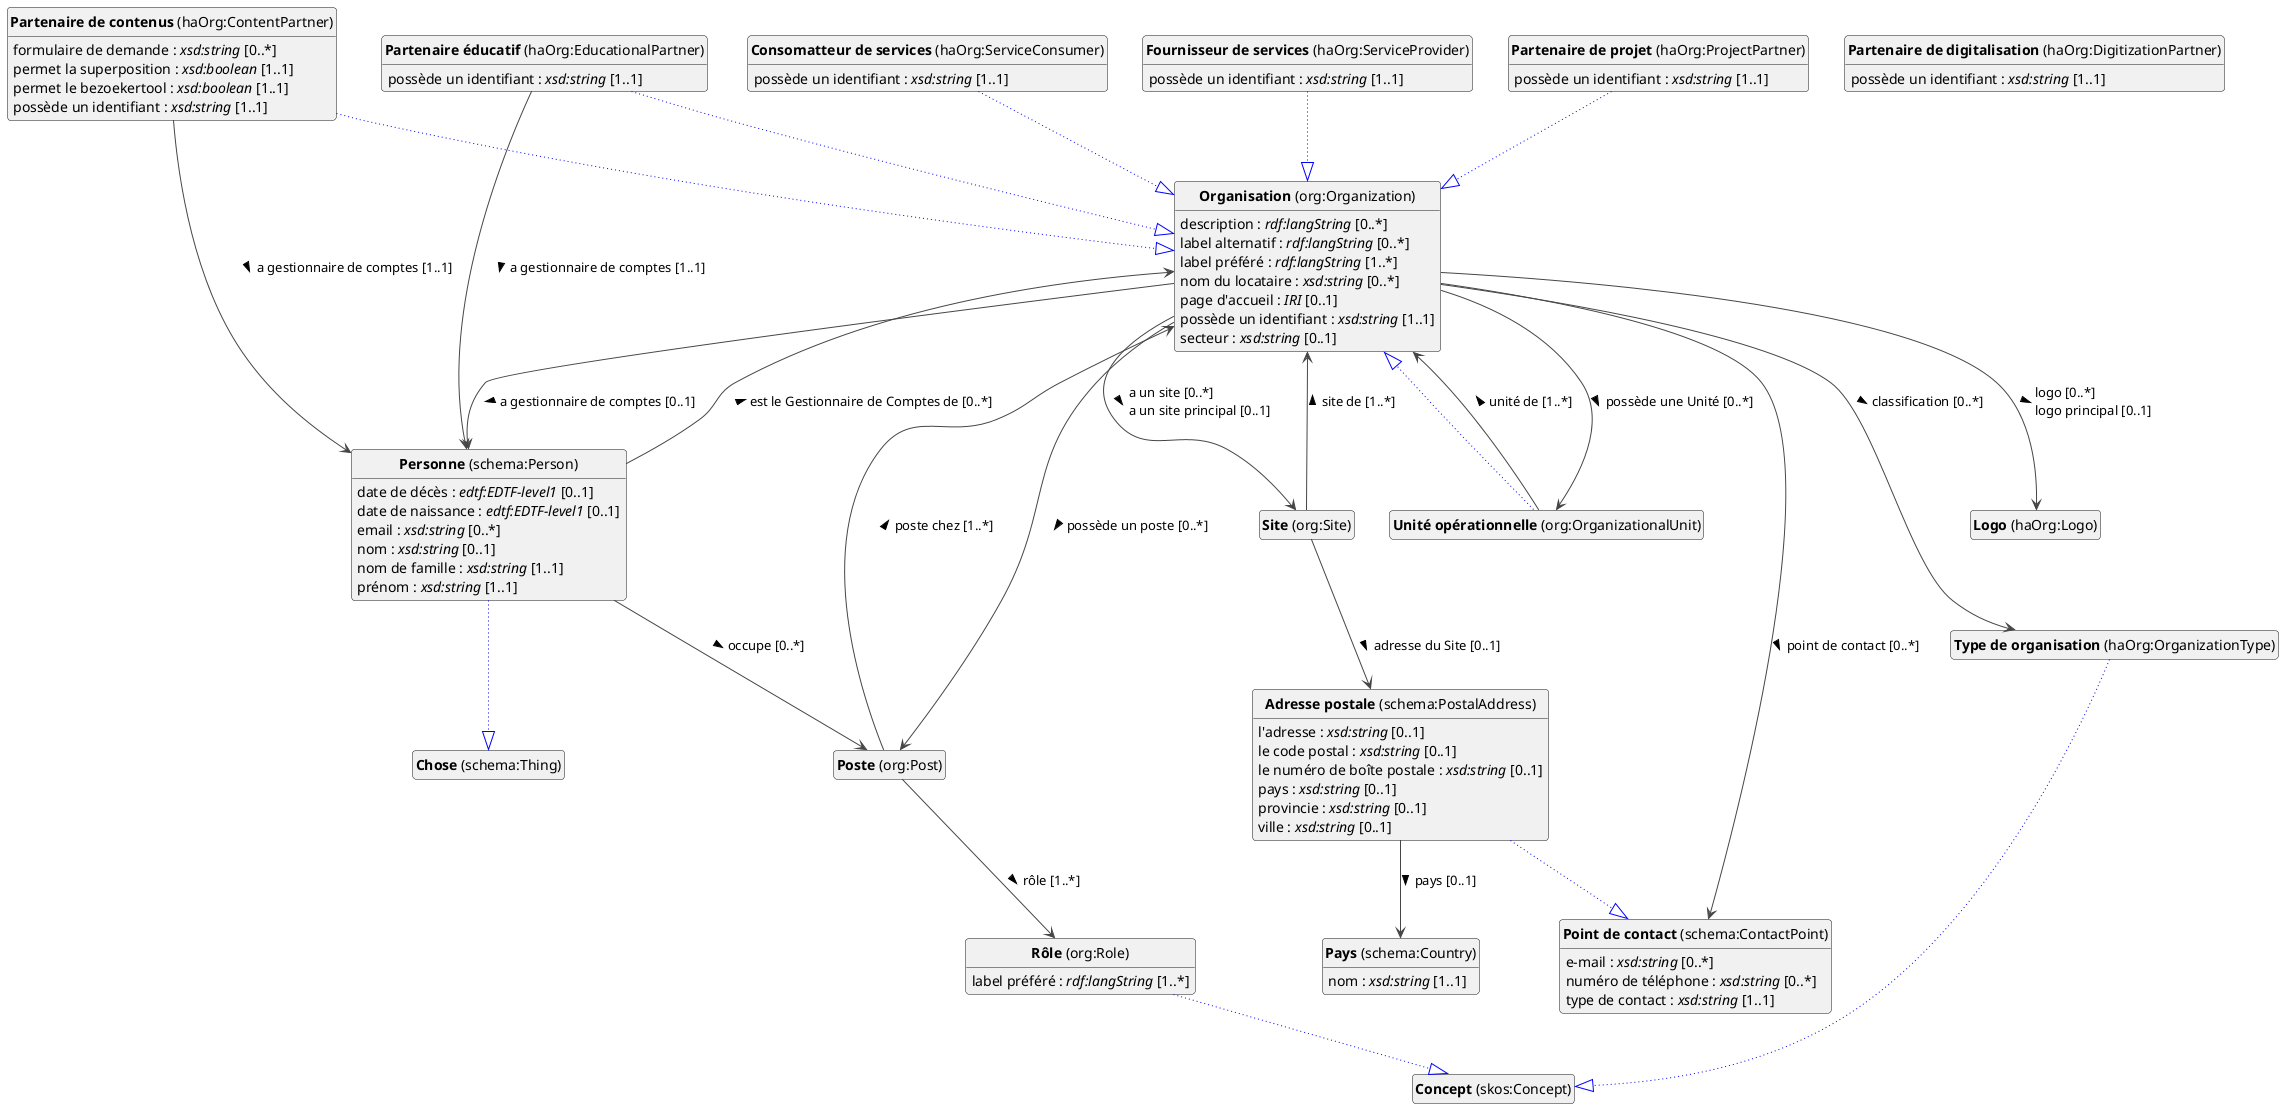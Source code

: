 @startuml
!theme vibrant
skinparam classFontSize 14
!define LIGHTORANGE
skinparam componentStyle uml2
skinparam wrapMessageWidth 1000
skinparam wrapWidth 1000
' skinparam ArrowColor #Maroon
' Remove shadows
skinparam shadowing false
'skinparam linetype polyline
skinparam ArrowMessageAlignment left
top to bottom direction


class "<b>Adresse postale</b> (schema:PostalAddress)" as schema_PostalAddress [[#schema%3APostalAddress]]
class "<b>Point de contact</b> (schema:ContactPoint)" as schema_ContactPoint [[#schema%3AContactPoint]]
class "<b>Consomatteur de services</b> (haOrg:ServiceConsumer)" as haOrg_ServiceConsumer [[#haOrg%3AServiceConsumer]]
class "<b>Organisation</b> (org:Organization)" as org_Organization [[#org%3AOrganization]]
class "<b>Fournisseur de services</b> (haOrg:ServiceProvider)" as haOrg_ServiceProvider [[#haOrg%3AServiceProvider]]
class "<b>Organisation</b> (org:Organization)" as org_Organization [[#org%3AOrganization]]
class "<b>Logo</b> (haOrg:Logo)" as haOrg_Logo [[#haOrg%3ALogo]]
class "<b>Organisation</b> (org:Organization)" as org_Organization [[#org%3AOrganization]]
class "<b>Partenaire de contenus</b> (haOrg:ContentPartner)" as haOrg_ContentPartner [[#haOrg%3AContentPartner]]
class "<b>Organisation</b> (org:Organization)" as org_Organization [[#org%3AOrganization]]
class "<b>Partenaire de digitalisation</b> (haOrg:DigitizationPartner)" as haOrg_DigitizationPartner [[#haOrg%3ADigitizationPartner]]
class "<b>Partenaire de projet</b> (haOrg:ProjectPartner)" as haOrg_ProjectPartner [[#haOrg%3AProjectPartner]]
class "<b>Organisation</b> (org:Organization)" as org_Organization [[#org%3AOrganization]]
class "<b>Partenaire éducatif</b> (haOrg:EducationalPartner)" as haOrg_EducationalPartner [[#haOrg%3AEducationalPartner]]
class "<b>Organisation</b> (org:Organization)" as org_Organization [[#org%3AOrganization]]
class "<b>Pays</b> (schema:Country)" as schema_Country [[#schema%3ACountry]]
class "<b>Personne</b> (schema:Person)" as schema_Person [[#schema%3APerson]]
class "<b>Chose</b> (schema:Thing)" as schema_Thing [[#schema%3AThing]]
class "<b>Point de contact</b> (schema:ContactPoint)" as schema_ContactPoint [[#schema%3AContactPoint]]
class "<b>Poste</b> (org:Post)" as org_Post [[#org%3APost]]
class "<b>Rôle</b> (org:Role)" as org_Role [[#org%3ARole]]
class "<b>Concept</b> (skos:Concept)" as skos_Concept [[#skos%3AConcept]]
class "<b>Site</b> (org:Site)" as org_Site [[#org%3ASite]]
class "<b>Type de organisation</b> (haOrg:OrganizationType)" as haOrg_OrganizationType [[#haOrg%3AOrganizationType]]
class "<b>Concept</b> (skos:Concept)" as skos_Concept [[#skos%3AConcept]]
class "<b>Unité opérationnelle</b> (org:OrganizationalUnit)" as org_OrganizationalUnit [[#org%3AOrganizationalUnit]]
class "<b>Organisation</b> (org:Organization)" as org_Organization [[#org%3AOrganization]]

schema_PostalAddress --|> schema_ContactPoint #blue;line.dotted;text:blue

schema_PostalAddress : l'adresse : <i>xsd:string</i> [0..1]
schema_PostalAddress : le code postal : <i>xsd:string</i> [0..1]
schema_PostalAddress : le numéro de boîte postale : <i>xsd:string</i> [0..1]
schema_PostalAddress : pays : <i>xsd:string</i> [0..1]
schema_PostalAddress : provincie : <i>xsd:string</i> [0..1]
schema_PostalAddress : ville : <i>xsd:string</i> [0..1]
schema_PostalAddress --> schema_Country :pays [0..1]  > 


haOrg_ServiceConsumer --|> org_Organization #blue;line.dotted;text:blue

haOrg_ServiceConsumer : possède un identifiant : <i>xsd:string</i> [1..1]


haOrg_ServiceProvider --|> org_Organization #blue;line.dotted;text:blue

haOrg_ServiceProvider : possède un identifiant : <i>xsd:string</i> [1..1]





org_Organization : description : <i>rdf:langString</i> [0..*]
org_Organization : label alternatif : <i>rdf:langString</i> [0..*]
org_Organization : label préféré : <i>rdf:langString</i> [1..*]
org_Organization : nom du locataire : <i>xsd:string</i> [0..*]
org_Organization : page d'accueil : <i>IRI</i> [0..1]
org_Organization : possède un identifiant : <i>xsd:string</i> [1..1]
org_Organization : secteur : <i>xsd:string</i> [0..1]

org_Organization --> haOrg_Logo :logo [0..*]  \llogo principal [0..1]  > 
org_Organization --> haOrg_OrganizationType :classification [0..*]  > 
org_Organization --> org_OrganizationalUnit :possède une Unité [0..*]  > 
org_Organization --> org_Post :possède un poste [0..*]  > 
org_Organization --> org_Site :a un site [0..*]  \la un site principal [0..1]  > 

org_Organization --> schema_ContactPoint :point de contact [0..*]  > 
org_Organization --> schema_Person :a gestionnaire de comptes [0..1]  > 


haOrg_ContentPartner --|> org_Organization #blue;line.dotted;text:blue

haOrg_ContentPartner : formulaire de demande : <i>xsd:string</i> [0..*]
haOrg_ContentPartner : permet la superposition : <i>xsd:boolean</i> [1..1]
haOrg_ContentPartner : permet le bezoekertool : <i>xsd:boolean</i> [1..1]
haOrg_ContentPartner : possède un identifiant : <i>xsd:string</i> [1..1]
haOrg_ContentPartner --> schema_Person :a gestionnaire de comptes [1..1]  > 




haOrg_DigitizationPartner : possède un identifiant : <i>xsd:string</i> [1..1]


haOrg_ProjectPartner --|> org_Organization #blue;line.dotted;text:blue

haOrg_ProjectPartner : possède un identifiant : <i>xsd:string</i> [1..1]


haOrg_EducationalPartner --|> org_Organization #blue;line.dotted;text:blue

haOrg_EducationalPartner : possède un identifiant : <i>xsd:string</i> [1..1]
haOrg_EducationalPartner --> schema_Person :a gestionnaire de comptes [1..1]  > 



schema_Country : nom : <i>xsd:string</i> [1..1]


schema_Person --|> schema_Thing #blue;line.dotted;text:blue

schema_Person : date de décès : <i>edtf:EDTF-level1</i> [0..1]
schema_Person : date de naissance : <i>edtf:EDTF-level1</i> [0..1]
schema_Person : email : <i>xsd:string</i> [0..*]
schema_Person : nom : <i>xsd:string</i> [0..1]
schema_Person : nom de famille : <i>xsd:string</i> [1..1]
schema_Person : prénom : <i>xsd:string</i> [1..1]

schema_Person --> org_Organization :est le Gestionnaire de Comptes de [0..*]  > 
schema_Person --> org_Post :occupe [0..*]  > 



schema_ContactPoint : e-mail : <i>xsd:string</i> [0..*]
schema_ContactPoint : numéro de téléphone : <i>xsd:string</i> [0..*]
schema_ContactPoint : type de contact : <i>xsd:string</i> [1..1]



org_Post --> org_Organization :poste chez [1..*]  > 
org_Post --> org_Role :rôle [1..*]  > 

org_Role --|> skos_Concept #blue;line.dotted;text:blue

org_Role : label préféré : <i>rdf:langString</i> [1..*]



org_Site --> org_Organization :site de [1..*]  > 
org_Site --> schema_PostalAddress :adresse du Site [0..1]  > 

haOrg_OrganizationType --|> skos_Concept #blue;line.dotted;text:blue


org_OrganizationalUnit --|> org_Organization #blue;line.dotted;text:blue

org_OrganizationalUnit --> org_Organization :unité de [1..*]  > 


hide circle
hide methods
hide empty members
@enduml


